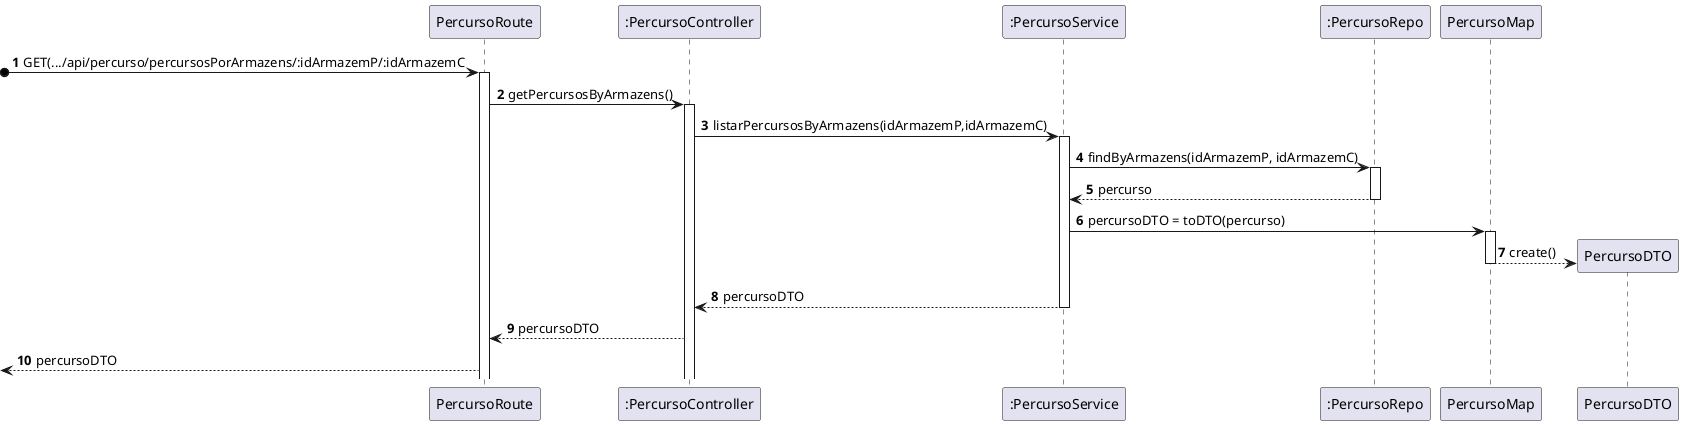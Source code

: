 @startuml SD US11 - Todos Os Percursos

autonumber

participant "PercursoRoute" as ROUTE
participant ":PercursoController" as CTRL
participant ":PercursoService" as SERVICE
participant ":PercursoRepo" as REPO
participant "PercursoMap" as MAP
participant "PercursoDTO" as DTO





?o->ROUTE : GET(.../api/percurso/percursosPorArmazens/:idArmazemP/:idArmazemC
activate ROUTE
ROUTE -> CTRL : getPercursosByArmazens()
activate CTRL
CTRL -> SERVICE : listarPercursosByArmazens(idArmazemP,idArmazemC)
activate SERVICE

SERVICE -> REPO : findByArmazens(idArmazemP, idArmazemC)
activate REPO
REPO --> SERVICE : percurso
deactivate REPO

SERVICE -> MAP : percursoDTO = toDTO(percurso)
activate MAP
MAP --> DTO** : create()
deactivate MAP



SERVICE --> CTRL : percursoDTO
deactivate SERVICE
CTRL --> ROUTE : percursoDTO
<-- ROUTE : percursoDTO





@enduml